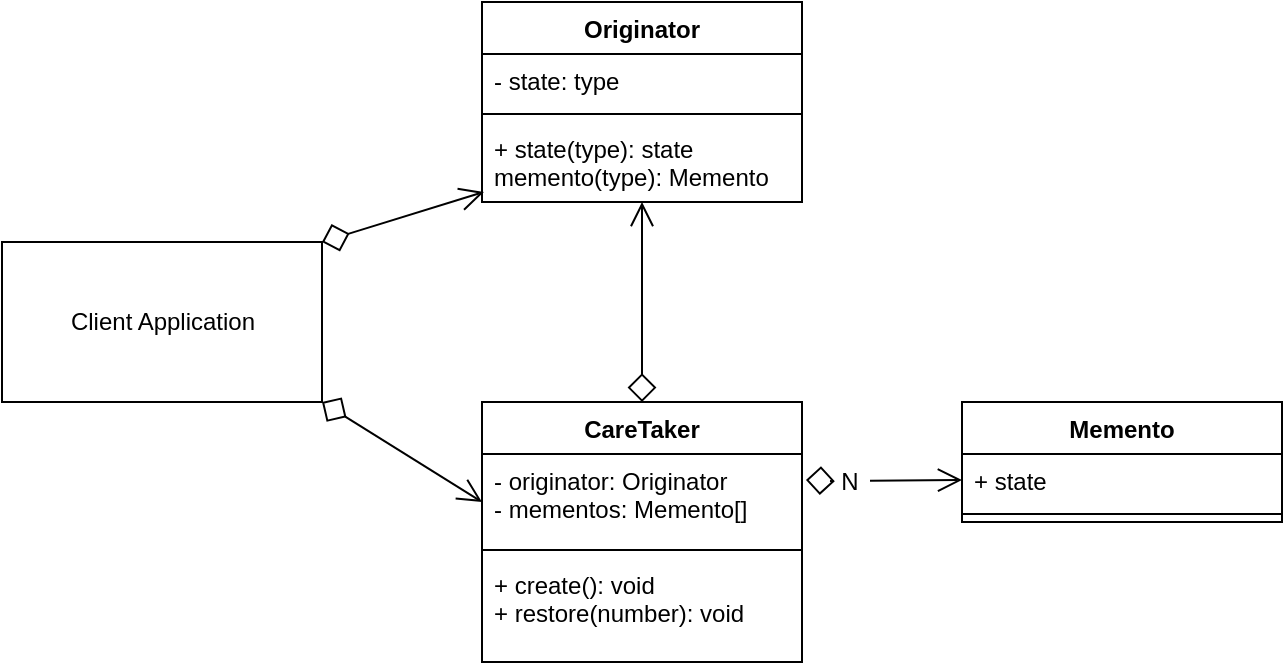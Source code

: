 <mxfile version="14.8.4" type="device"><diagram id="nfoU5zl-Lrdo-RMUOea-" name="Page-1"><mxGraphModel dx="868" dy="393" grid="1" gridSize="10" guides="1" tooltips="1" connect="1" arrows="1" fold="1" page="1" pageScale="1" pageWidth="827" pageHeight="1169" math="0" shadow="0"><root><mxCell id="0"/><mxCell id="1" parent="0"/><mxCell id="KNQ9g4RiU9KFlqAzTkd_-29" value="Client Application" style="html=1;" vertex="1" parent="1"><mxGeometry x="40" y="160" width="160" height="80" as="geometry"/></mxCell><mxCell id="KNQ9g4RiU9KFlqAzTkd_-30" value="Originator" style="swimlane;fontStyle=1;align=center;verticalAlign=top;childLayout=stackLayout;horizontal=1;startSize=26;horizontalStack=0;resizeParent=1;resizeParentMax=0;resizeLast=0;collapsible=1;marginBottom=0;" vertex="1" parent="1"><mxGeometry x="280" y="40" width="160" height="100" as="geometry"/></mxCell><mxCell id="KNQ9g4RiU9KFlqAzTkd_-31" value="- state: type" style="text;strokeColor=none;fillColor=none;align=left;verticalAlign=top;spacingLeft=4;spacingRight=4;overflow=hidden;rotatable=0;points=[[0,0.5],[1,0.5]];portConstraint=eastwest;" vertex="1" parent="KNQ9g4RiU9KFlqAzTkd_-30"><mxGeometry y="26" width="160" height="26" as="geometry"/></mxCell><mxCell id="KNQ9g4RiU9KFlqAzTkd_-32" value="" style="line;strokeWidth=1;fillColor=none;align=left;verticalAlign=middle;spacingTop=-1;spacingLeft=3;spacingRight=3;rotatable=0;labelPosition=right;points=[];portConstraint=eastwest;" vertex="1" parent="KNQ9g4RiU9KFlqAzTkd_-30"><mxGeometry y="52" width="160" height="8" as="geometry"/></mxCell><mxCell id="KNQ9g4RiU9KFlqAzTkd_-33" value="+ state(type): state&#10;memento(type): Memento" style="text;strokeColor=none;fillColor=none;align=left;verticalAlign=top;spacingLeft=4;spacingRight=4;overflow=hidden;rotatable=0;points=[[0,0.5],[1,0.5]];portConstraint=eastwest;" vertex="1" parent="KNQ9g4RiU9KFlqAzTkd_-30"><mxGeometry y="60" width="160" height="40" as="geometry"/></mxCell><mxCell id="KNQ9g4RiU9KFlqAzTkd_-34" value="CareTaker" style="swimlane;fontStyle=1;align=center;verticalAlign=top;childLayout=stackLayout;horizontal=1;startSize=26;horizontalStack=0;resizeParent=1;resizeParentMax=0;resizeLast=0;collapsible=1;marginBottom=0;" vertex="1" parent="1"><mxGeometry x="280" y="240" width="160" height="130" as="geometry"/></mxCell><mxCell id="KNQ9g4RiU9KFlqAzTkd_-35" value="- originator: Originator&#10;- mementos: Memento[]" style="text;strokeColor=none;fillColor=none;align=left;verticalAlign=top;spacingLeft=4;spacingRight=4;overflow=hidden;rotatable=0;points=[[0,0.5],[1,0.5]];portConstraint=eastwest;" vertex="1" parent="KNQ9g4RiU9KFlqAzTkd_-34"><mxGeometry y="26" width="160" height="44" as="geometry"/></mxCell><mxCell id="KNQ9g4RiU9KFlqAzTkd_-36" value="" style="line;strokeWidth=1;fillColor=none;align=left;verticalAlign=middle;spacingTop=-1;spacingLeft=3;spacingRight=3;rotatable=0;labelPosition=right;points=[];portConstraint=eastwest;" vertex="1" parent="KNQ9g4RiU9KFlqAzTkd_-34"><mxGeometry y="70" width="160" height="8" as="geometry"/></mxCell><mxCell id="KNQ9g4RiU9KFlqAzTkd_-37" value="+ create(): void&#10;+ restore(number): void" style="text;strokeColor=none;fillColor=none;align=left;verticalAlign=top;spacingLeft=4;spacingRight=4;overflow=hidden;rotatable=0;points=[[0,0.5],[1,0.5]];portConstraint=eastwest;" vertex="1" parent="KNQ9g4RiU9KFlqAzTkd_-34"><mxGeometry y="78" width="160" height="52" as="geometry"/></mxCell><mxCell id="KNQ9g4RiU9KFlqAzTkd_-38" value="Memento" style="swimlane;fontStyle=1;align=center;verticalAlign=top;childLayout=stackLayout;horizontal=1;startSize=26;horizontalStack=0;resizeParent=1;resizeParentMax=0;resizeLast=0;collapsible=1;marginBottom=0;" vertex="1" parent="1"><mxGeometry x="520" y="240" width="160" height="60" as="geometry"/></mxCell><mxCell id="KNQ9g4RiU9KFlqAzTkd_-39" value="+ state" style="text;strokeColor=none;fillColor=none;align=left;verticalAlign=top;spacingLeft=4;spacingRight=4;overflow=hidden;rotatable=0;points=[[0,0.5],[1,0.5]];portConstraint=eastwest;" vertex="1" parent="KNQ9g4RiU9KFlqAzTkd_-38"><mxGeometry y="26" width="160" height="26" as="geometry"/></mxCell><mxCell id="KNQ9g4RiU9KFlqAzTkd_-40" value="" style="line;strokeWidth=1;fillColor=none;align=left;verticalAlign=middle;spacingTop=-1;spacingLeft=3;spacingRight=3;rotatable=0;labelPosition=right;points=[];portConstraint=eastwest;" vertex="1" parent="KNQ9g4RiU9KFlqAzTkd_-38"><mxGeometry y="52" width="160" height="8" as="geometry"/></mxCell><mxCell id="KNQ9g4RiU9KFlqAzTkd_-42" value="" style="html=1;verticalAlign=bottom;startArrow=diamond;startFill=0;endArrow=open;startSize=12;strokeWidth=1;exitX=1;exitY=0;exitDx=0;exitDy=0;entryX=0.006;entryY=0.875;entryDx=0;entryDy=0;entryPerimeter=0;endFill=0;endSize=10;" edge="1" parent="1" source="KNQ9g4RiU9KFlqAzTkd_-29" target="KNQ9g4RiU9KFlqAzTkd_-33"><mxGeometry width="60" relative="1" as="geometry"><mxPoint x="380" y="110" as="sourcePoint"/><mxPoint x="440" y="110" as="targetPoint"/></mxGeometry></mxCell><mxCell id="KNQ9g4RiU9KFlqAzTkd_-43" value="" style="html=1;verticalAlign=bottom;startArrow=diamond;startFill=0;endArrow=open;startSize=12;strokeWidth=1;exitX=1;exitY=1;exitDx=0;exitDy=0;endFill=0;endSize=10;" edge="1" parent="1" source="KNQ9g4RiU9KFlqAzTkd_-29"><mxGeometry width="60" relative="1" as="geometry"><mxPoint x="210" y="170" as="sourcePoint"/><mxPoint x="280" y="290" as="targetPoint"/></mxGeometry></mxCell><mxCell id="KNQ9g4RiU9KFlqAzTkd_-44" value="" style="html=1;verticalAlign=bottom;startArrow=diamond;startFill=0;endArrow=open;startSize=12;strokeWidth=1;exitX=0.5;exitY=0;exitDx=0;exitDy=0;endFill=0;endSize=10;" edge="1" parent="1" source="KNQ9g4RiU9KFlqAzTkd_-34"><mxGeometry width="60" relative="1" as="geometry"><mxPoint x="210" y="170" as="sourcePoint"/><mxPoint x="360" y="140" as="targetPoint"/></mxGeometry></mxCell><mxCell id="KNQ9g4RiU9KFlqAzTkd_-55" value="" style="html=1;verticalAlign=bottom;startArrow=none;startFill=0;endArrow=open;startSize=12;strokeWidth=1;entryX=0;entryY=0.5;entryDx=0;entryDy=0;endFill=0;endSize=10;" edge="1" parent="1" source="KNQ9g4RiU9KFlqAzTkd_-56" target="KNQ9g4RiU9KFlqAzTkd_-39"><mxGeometry width="60" relative="1" as="geometry"><mxPoint x="442" y="279" as="sourcePoint"/><mxPoint x="440" y="310" as="targetPoint"/></mxGeometry></mxCell><mxCell id="KNQ9g4RiU9KFlqAzTkd_-56" value="N" style="text;html=1;strokeColor=none;fillColor=none;align=center;verticalAlign=middle;whiteSpace=wrap;rounded=0;" vertex="1" parent="1"><mxGeometry x="454" y="269" width="20" height="21" as="geometry"/></mxCell><mxCell id="KNQ9g4RiU9KFlqAzTkd_-57" value="" style="html=1;verticalAlign=bottom;startArrow=diamond;startFill=0;endArrow=none;startSize=12;strokeWidth=1;entryX=0;entryY=0.5;entryDx=0;entryDy=0;endFill=0;endSize=10;" edge="1" parent="1" target="KNQ9g4RiU9KFlqAzTkd_-56"><mxGeometry width="60" relative="1" as="geometry"><mxPoint x="442" y="279" as="sourcePoint"/><mxPoint x="520" y="279" as="targetPoint"/></mxGeometry></mxCell></root></mxGraphModel></diagram></mxfile>